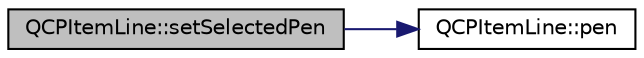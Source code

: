 digraph "QCPItemLine::setSelectedPen"
{
 // LATEX_PDF_SIZE
  edge [fontname="Helvetica",fontsize="10",labelfontname="Helvetica",labelfontsize="10"];
  node [fontname="Helvetica",fontsize="10",shape=record];
  rankdir="LR";
  Node1 [label="QCPItemLine::setSelectedPen",height=0.2,width=0.4,color="black", fillcolor="grey75", style="filled", fontcolor="black",tooltip=" "];
  Node1 -> Node2 [color="midnightblue",fontsize="10",style="solid",fontname="Helvetica"];
  Node2 [label="QCPItemLine::pen",height=0.2,width=0.4,color="black", fillcolor="white", style="filled",URL="$classQCPItemLine.html#a712e5a7f59db3f4c588dfc370a63e225",tooltip=" "];
}
